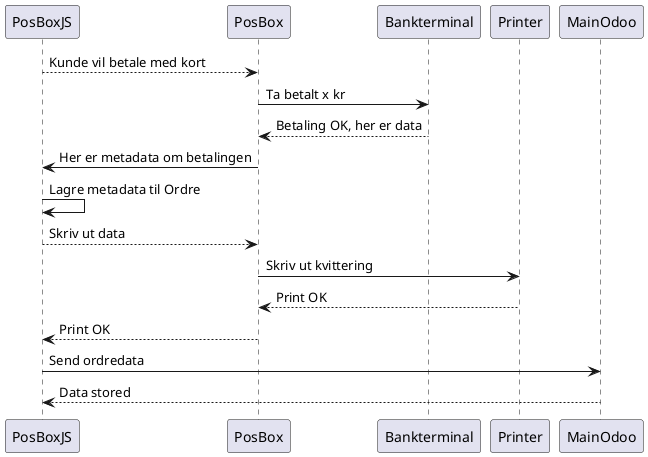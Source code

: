 @startuml
PosBoxJS --> PosBox: Kunde vil betale med kort
PosBox -> Bankterminal: Ta betalt x kr
Bankterminal --> PosBox: Betaling OK, her er data
PosBox -> PosBoxJS: Her er metadata om betalingen
PosBoxJS -> PosBoxJS: Lagre metadata til Ordre
PosBoxJS --> PosBox: Skriv ut data
PosBox -> Printer: Skriv ut kvittering
Printer --> PosBox: Print OK
PosBox --> PosBoxJS: Print OK
PosBoxJS -> MainOdoo: Send ordredata
MainOdoo --> PosBoxJS: Data stored
@enduml